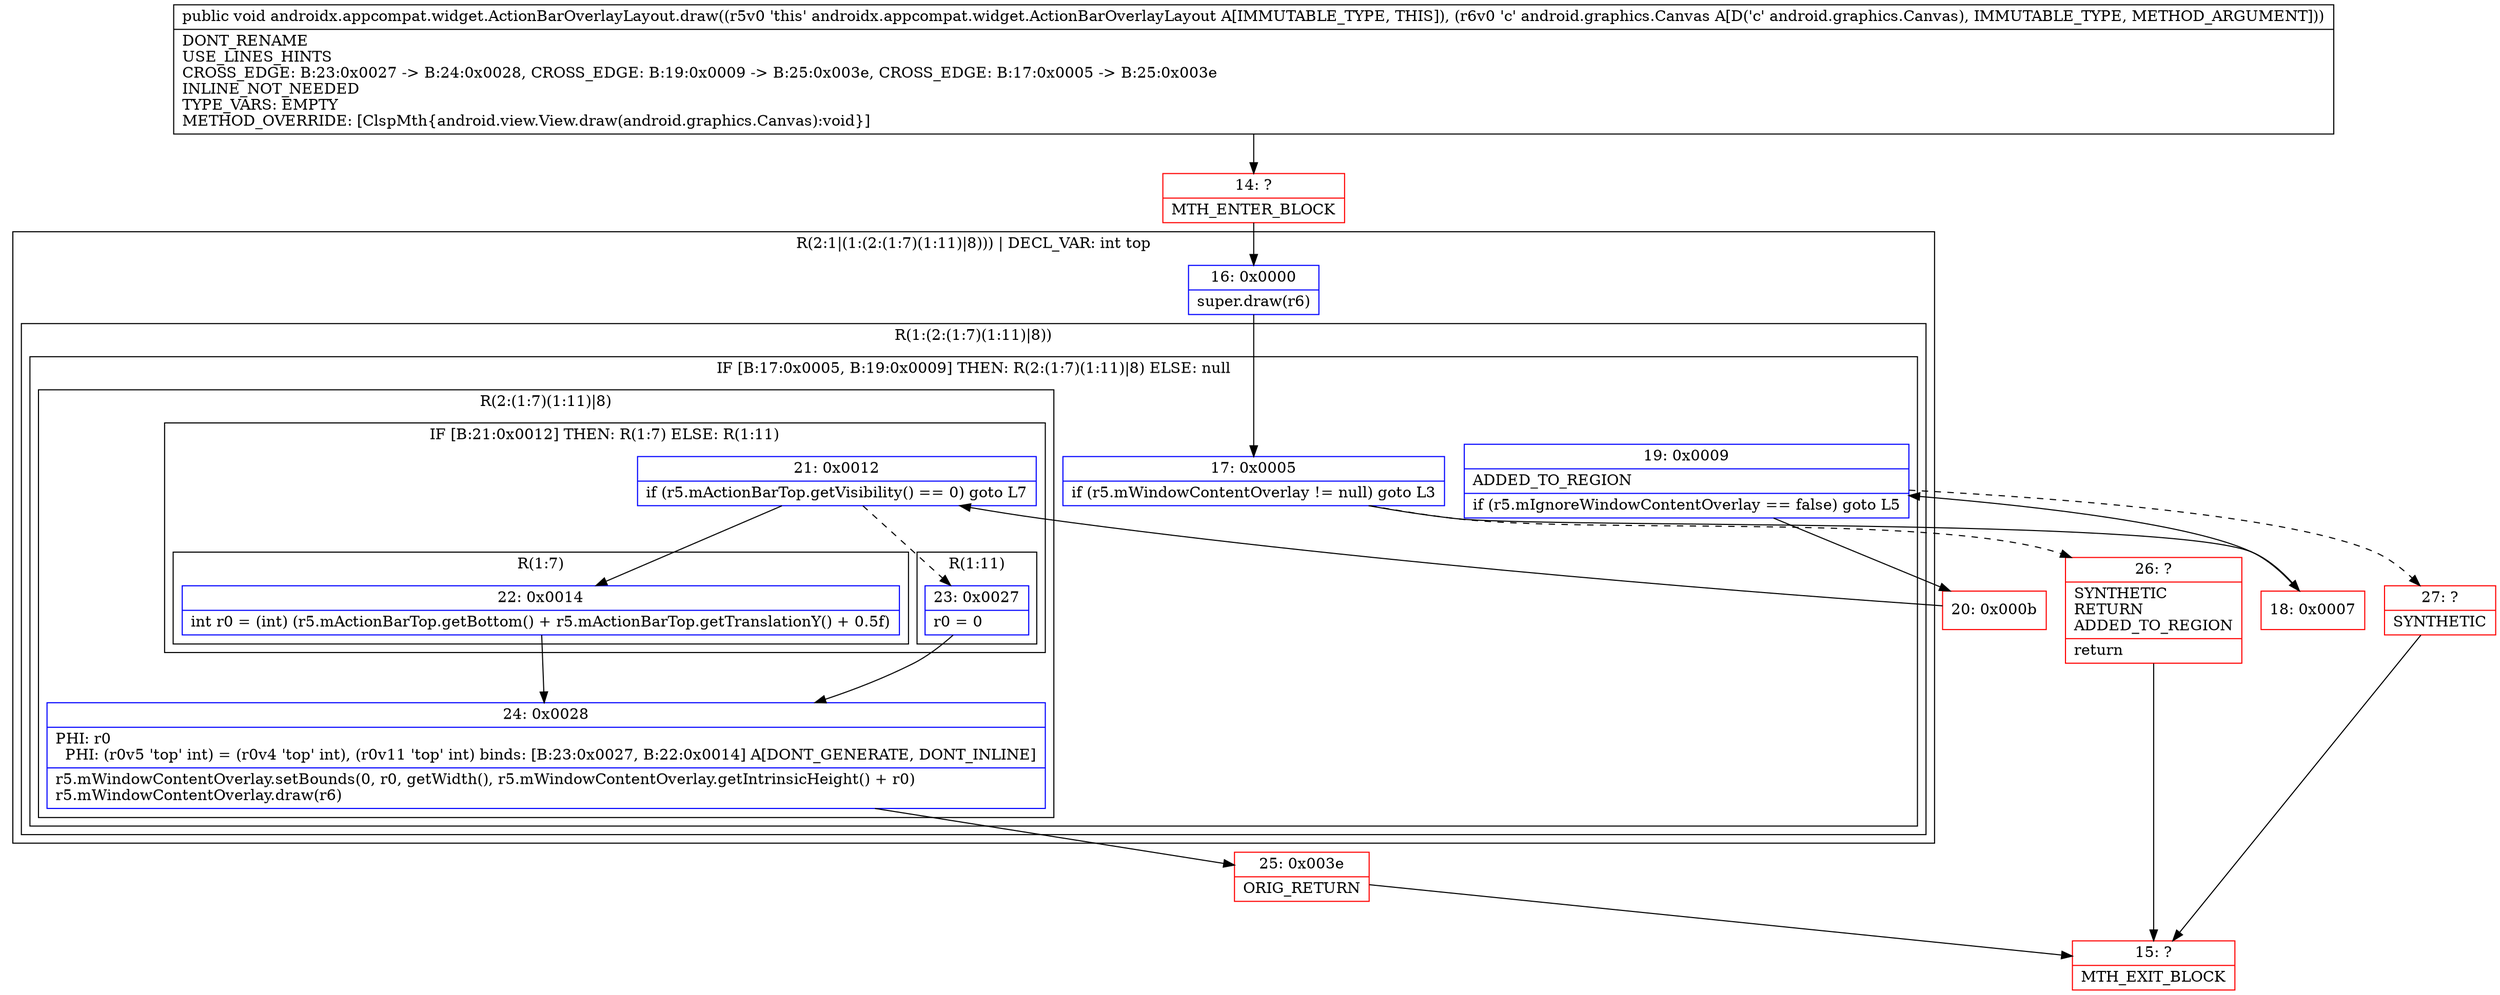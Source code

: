 digraph "CFG forandroidx.appcompat.widget.ActionBarOverlayLayout.draw(Landroid\/graphics\/Canvas;)V" {
subgraph cluster_Region_519302972 {
label = "R(2:1|(1:(2:(1:7)(1:11)|8))) | DECL_VAR: int top\l";
node [shape=record,color=blue];
Node_16 [shape=record,label="{16\:\ 0x0000|super.draw(r6)\l}"];
subgraph cluster_Region_787012700 {
label = "R(1:(2:(1:7)(1:11)|8))";
node [shape=record,color=blue];
subgraph cluster_IfRegion_723640407 {
label = "IF [B:17:0x0005, B:19:0x0009] THEN: R(2:(1:7)(1:11)|8) ELSE: null";
node [shape=record,color=blue];
Node_17 [shape=record,label="{17\:\ 0x0005|if (r5.mWindowContentOverlay != null) goto L3\l}"];
Node_19 [shape=record,label="{19\:\ 0x0009|ADDED_TO_REGION\l|if (r5.mIgnoreWindowContentOverlay == false) goto L5\l}"];
subgraph cluster_Region_546714703 {
label = "R(2:(1:7)(1:11)|8)";
node [shape=record,color=blue];
subgraph cluster_IfRegion_555591022 {
label = "IF [B:21:0x0012] THEN: R(1:7) ELSE: R(1:11)";
node [shape=record,color=blue];
Node_21 [shape=record,label="{21\:\ 0x0012|if (r5.mActionBarTop.getVisibility() == 0) goto L7\l}"];
subgraph cluster_Region_2118229897 {
label = "R(1:7)";
node [shape=record,color=blue];
Node_22 [shape=record,label="{22\:\ 0x0014|int r0 = (int) (r5.mActionBarTop.getBottom() + r5.mActionBarTop.getTranslationY() + 0.5f)\l}"];
}
subgraph cluster_Region_1556181376 {
label = "R(1:11)";
node [shape=record,color=blue];
Node_23 [shape=record,label="{23\:\ 0x0027|r0 = 0\l}"];
}
}
Node_24 [shape=record,label="{24\:\ 0x0028|PHI: r0 \l  PHI: (r0v5 'top' int) = (r0v4 'top' int), (r0v11 'top' int) binds: [B:23:0x0027, B:22:0x0014] A[DONT_GENERATE, DONT_INLINE]\l|r5.mWindowContentOverlay.setBounds(0, r0, getWidth(), r5.mWindowContentOverlay.getIntrinsicHeight() + r0)\lr5.mWindowContentOverlay.draw(r6)\l}"];
}
}
}
}
Node_14 [shape=record,color=red,label="{14\:\ ?|MTH_ENTER_BLOCK\l}"];
Node_18 [shape=record,color=red,label="{18\:\ 0x0007}"];
Node_20 [shape=record,color=red,label="{20\:\ 0x000b}"];
Node_25 [shape=record,color=red,label="{25\:\ 0x003e|ORIG_RETURN\l}"];
Node_15 [shape=record,color=red,label="{15\:\ ?|MTH_EXIT_BLOCK\l}"];
Node_27 [shape=record,color=red,label="{27\:\ ?|SYNTHETIC\l}"];
Node_26 [shape=record,color=red,label="{26\:\ ?|SYNTHETIC\lRETURN\lADDED_TO_REGION\l|return\l}"];
MethodNode[shape=record,label="{public void androidx.appcompat.widget.ActionBarOverlayLayout.draw((r5v0 'this' androidx.appcompat.widget.ActionBarOverlayLayout A[IMMUTABLE_TYPE, THIS]), (r6v0 'c' android.graphics.Canvas A[D('c' android.graphics.Canvas), IMMUTABLE_TYPE, METHOD_ARGUMENT]))  | DONT_RENAME\lUSE_LINES_HINTS\lCROSS_EDGE: B:23:0x0027 \-\> B:24:0x0028, CROSS_EDGE: B:19:0x0009 \-\> B:25:0x003e, CROSS_EDGE: B:17:0x0005 \-\> B:25:0x003e\lINLINE_NOT_NEEDED\lTYPE_VARS: EMPTY\lMETHOD_OVERRIDE: [ClspMth\{android.view.View.draw(android.graphics.Canvas):void\}]\l}"];
MethodNode -> Node_14;Node_16 -> Node_17;
Node_17 -> Node_18;
Node_17 -> Node_26[style=dashed];
Node_19 -> Node_20;
Node_19 -> Node_27[style=dashed];
Node_21 -> Node_22;
Node_21 -> Node_23[style=dashed];
Node_22 -> Node_24;
Node_23 -> Node_24;
Node_24 -> Node_25;
Node_14 -> Node_16;
Node_18 -> Node_19;
Node_20 -> Node_21;
Node_25 -> Node_15;
Node_27 -> Node_15;
Node_26 -> Node_15;
}

